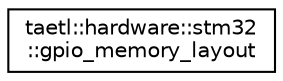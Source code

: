 digraph "Graphical Class Hierarchy"
{
  edge [fontname="Helvetica",fontsize="10",labelfontname="Helvetica",labelfontsize="10"];
  node [fontname="Helvetica",fontsize="10",shape=record];
  rankdir="LR";
  Node0 [label="taetl::hardware::stm32\l::gpio_memory_layout",height=0.2,width=0.4,color="black", fillcolor="white", style="filled",URL="$structtaetl_1_1hardware_1_1stm32_1_1gpio__memory__layout.html"];
}
